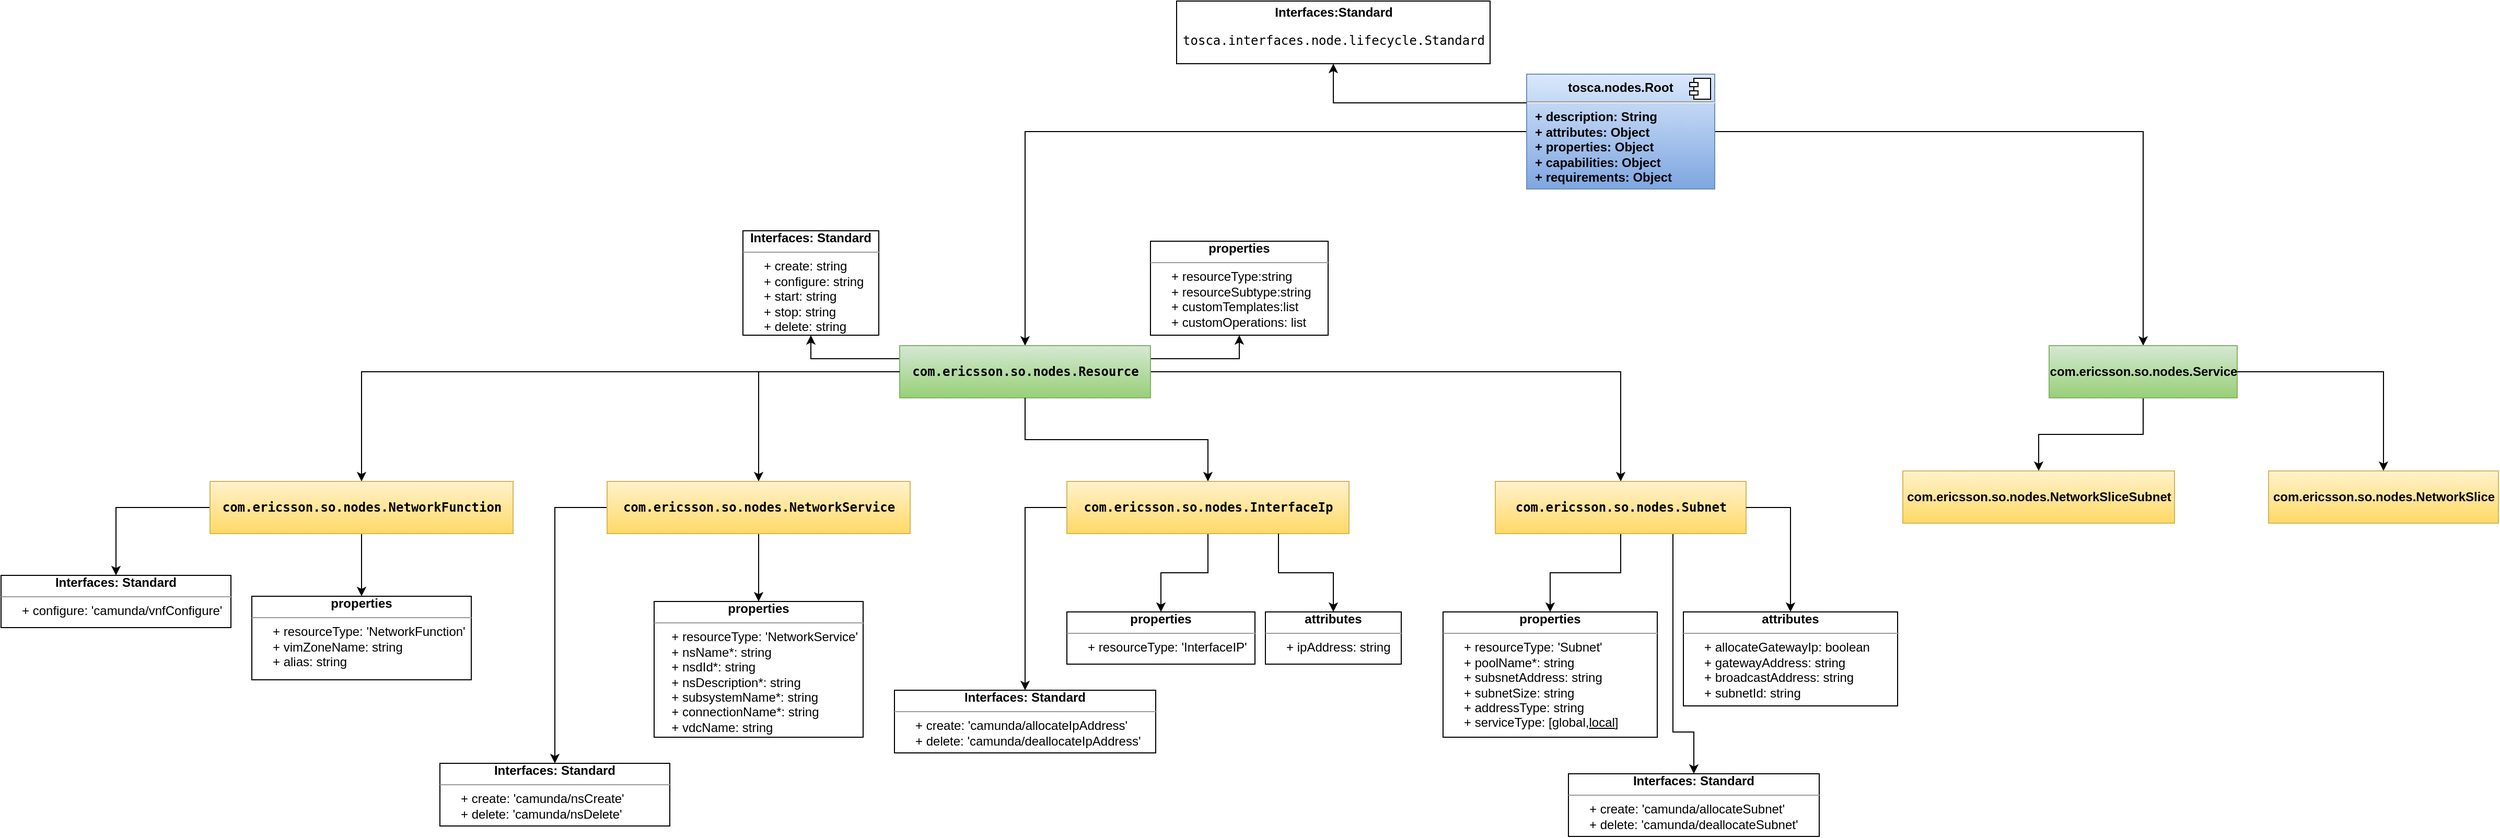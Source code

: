<mxfile version="12.9.13" type="device" pages="2"><diagram id="iTJMaOyMVrKmAojjJZlr" name="Tosca node model"><mxGraphModel dx="4768" dy="4782" grid="1" gridSize="10" guides="1" tooltips="1" connect="1" arrows="1" fold="1" page="1" pageScale="1" pageWidth="850" pageHeight="1100" math="0" shadow="0"><root><mxCell id="DVwK-xwwFE5SSVNPHXlr-0"/><mxCell id="DVwK-xwwFE5SSVNPHXlr-1" parent="DVwK-xwwFE5SSVNPHXlr-0"/><mxCell id="gD7M9Mm-NWBeRr3G83z4-31" value="" style="edgeStyle=orthogonalEdgeStyle;rounded=0;orthogonalLoop=1;jettySize=auto;html=1;" edge="1" parent="DVwK-xwwFE5SSVNPHXlr-1" source="gD7M9Mm-NWBeRr3G83z4-20" target="gD7M9Mm-NWBeRr3G83z4-25"><mxGeometry relative="1" as="geometry"/></mxCell><mxCell id="gD7M9Mm-NWBeRr3G83z4-40" style="edgeStyle=orthogonalEdgeStyle;rounded=0;orthogonalLoop=1;jettySize=auto;html=1;" edge="1" parent="DVwK-xwwFE5SSVNPHXlr-1" source="gD7M9Mm-NWBeRr3G83z4-20" target="gD7M9Mm-NWBeRr3G83z4-39"><mxGeometry relative="1" as="geometry"/></mxCell><mxCell id="gD7M9Mm-NWBeRr3G83z4-20" value="&lt;p style=&quot;margin: 0px ; margin-top: 6px ; text-align: center&quot;&gt;&lt;b&gt;tosca.nodes.Root&lt;br&gt;&lt;/b&gt;&lt;/p&gt;&lt;hr&gt;&lt;p style=&quot;margin: 0px ; margin-left: 8px&quot;&gt;&lt;b&gt;+ description: String&lt;br&gt;+ attributes: Object&lt;/b&gt;&lt;/p&gt;&lt;p style=&quot;margin: 0px ; margin-left: 8px&quot;&gt;&lt;b&gt;+ properties: Object&lt;/b&gt;&lt;/p&gt;&lt;p style=&quot;margin: 0px ; margin-left: 8px&quot;&gt;&lt;b&gt;+ capabilities: Object&lt;/b&gt;&lt;/p&gt;&lt;p style=&quot;margin: 0px ; margin-left: 8px&quot;&gt;&lt;b&gt;+ requirements: Object&lt;/b&gt;&lt;/p&gt;&lt;p style=&quot;margin: 0px ; margin-left: 8px&quot;&gt;&lt;br&gt;&lt;/p&gt;" style="align=left;overflow=fill;html=1;dropTarget=0;fillColor=#dae8fc;strokeColor=#6c8ebf;gradientColor=#7ea6e0;" vertex="1" parent="DVwK-xwwFE5SSVNPHXlr-1"><mxGeometry x="670" y="230" width="180" height="110" as="geometry"/></mxCell><mxCell id="gD7M9Mm-NWBeRr3G83z4-21" value="" style="shape=component;jettyWidth=8;jettyHeight=4;" vertex="1" parent="gD7M9Mm-NWBeRr3G83z4-20"><mxGeometry x="1" width="20" height="20" relative="1" as="geometry"><mxPoint x="-24" y="4" as="offset"/></mxGeometry></mxCell><mxCell id="gD7M9Mm-NWBeRr3G83z4-28" value="" style="edgeStyle=orthogonalEdgeStyle;rounded=0;orthogonalLoop=1;jettySize=auto;html=1;exitX=0;exitY=0.5;exitDx=0;exitDy=0;fontStyle=1" edge="1" parent="DVwK-xwwFE5SSVNPHXlr-1" source="gD7M9Mm-NWBeRr3G83z4-25" target="gD7M9Mm-NWBeRr3G83z4-27"><mxGeometry relative="1" as="geometry"/></mxCell><mxCell id="gD7M9Mm-NWBeRr3G83z4-33" value="" style="edgeStyle=orthogonalEdgeStyle;rounded=0;orthogonalLoop=1;jettySize=auto;html=1;fontStyle=1" edge="1" parent="DVwK-xwwFE5SSVNPHXlr-1" source="gD7M9Mm-NWBeRr3G83z4-25" target="gD7M9Mm-NWBeRr3G83z4-32"><mxGeometry relative="1" as="geometry"/></mxCell><mxCell id="BMvIEEH7aXY31ona4qfT-10" style="edgeStyle=orthogonalEdgeStyle;rounded=0;orthogonalLoop=1;jettySize=auto;html=1;entryX=0.5;entryY=1;entryDx=0;entryDy=0;exitX=1;exitY=0.25;exitDx=0;exitDy=0;fontStyle=1" edge="1" parent="DVwK-xwwFE5SSVNPHXlr-1" source="gD7M9Mm-NWBeRr3G83z4-25" target="BMvIEEH7aXY31ona4qfT-9"><mxGeometry relative="1" as="geometry"/></mxCell><mxCell id="BMvIEEH7aXY31ona4qfT-31" style="edgeStyle=orthogonalEdgeStyle;rounded=0;orthogonalLoop=1;jettySize=auto;html=1;entryX=0.5;entryY=1;entryDx=0;entryDy=0;exitX=0;exitY=0.25;exitDx=0;exitDy=0;" edge="1" parent="DVwK-xwwFE5SSVNPHXlr-1" source="gD7M9Mm-NWBeRr3G83z4-20" target="BMvIEEH7aXY31ona4qfT-29"><mxGeometry relative="1" as="geometry"/></mxCell><mxCell id="BMvIEEH7aXY31ona4qfT-33" style="edgeStyle=orthogonalEdgeStyle;rounded=0;orthogonalLoop=1;jettySize=auto;html=1;entryX=0.5;entryY=1;entryDx=0;entryDy=0;exitX=0;exitY=0.25;exitDx=0;exitDy=0;" edge="1" parent="DVwK-xwwFE5SSVNPHXlr-1" source="gD7M9Mm-NWBeRr3G83z4-25" target="BMvIEEH7aXY31ona4qfT-32"><mxGeometry relative="1" as="geometry"/></mxCell><mxCell id="gD7M9Mm-NWBeRr3G83z4-25" value="&lt;span style=&quot;font-family: monospace&quot;&gt;com.ericsson.so.nodes.Resource&lt;/span&gt;" style="html=1;gradientColor=#97d077;fillColor=#d5e8d4;strokeColor=#82b366;fontStyle=1" vertex="1" parent="DVwK-xwwFE5SSVNPHXlr-1"><mxGeometry x="70" y="490" width="240" height="50" as="geometry"/></mxCell><mxCell id="gD7M9Mm-NWBeRr3G83z4-35" value="" style="edgeStyle=orthogonalEdgeStyle;rounded=0;orthogonalLoop=1;jettySize=auto;html=1;exitX=0.5;exitY=1;exitDx=0;exitDy=0;fontStyle=1" edge="1" parent="DVwK-xwwFE5SSVNPHXlr-1" source="gD7M9Mm-NWBeRr3G83z4-25" target="gD7M9Mm-NWBeRr3G83z4-34"><mxGeometry relative="1" as="geometry"/></mxCell><mxCell id="BMvIEEH7aXY31ona4qfT-21" value="" style="edgeStyle=orthogonalEdgeStyle;rounded=0;orthogonalLoop=1;jettySize=auto;html=1;entryX=0.5;entryY=0;entryDx=0;entryDy=0;" edge="1" parent="DVwK-xwwFE5SSVNPHXlr-1" source="gD7M9Mm-NWBeRr3G83z4-32" target="BMvIEEH7aXY31ona4qfT-17"><mxGeometry relative="1" as="geometry"><mxPoint x="760" y="750" as="targetPoint"/></mxGeometry></mxCell><mxCell id="BMvIEEH7aXY31ona4qfT-41" style="edgeStyle=orthogonalEdgeStyle;rounded=0;orthogonalLoop=1;jettySize=auto;html=1;entryX=0.5;entryY=0;entryDx=0;entryDy=0;" edge="1" parent="DVwK-xwwFE5SSVNPHXlr-1" source="gD7M9Mm-NWBeRr3G83z4-32" target="BMvIEEH7aXY31ona4qfT-39"><mxGeometry relative="1" as="geometry"><Array as="points"><mxPoint x="810" y="860"/><mxPoint x="830" y="860"/></Array></mxGeometry></mxCell><mxCell id="gD7M9Mm-NWBeRr3G83z4-32" value="&lt;span style=&quot;font-family: monospace&quot;&gt;com.ericsson.so.nodes.Subnet&lt;/span&gt;" style="html=1;fontStyle=1;gradientColor=#ffd966;fillColor=#fff2cc;strokeColor=#d6b656;" vertex="1" parent="DVwK-xwwFE5SSVNPHXlr-1"><mxGeometry x="640" y="620" width="240" height="50" as="geometry"/></mxCell><mxCell id="BMvIEEH7aXY31ona4qfT-12" value="" style="edgeStyle=orthogonalEdgeStyle;rounded=0;orthogonalLoop=1;jettySize=auto;html=1;" edge="1" parent="DVwK-xwwFE5SSVNPHXlr-1" source="gD7M9Mm-NWBeRr3G83z4-34" target="BMvIEEH7aXY31ona4qfT-11"><mxGeometry relative="1" as="geometry"/></mxCell><mxCell id="BMvIEEH7aXY31ona4qfT-40" style="edgeStyle=orthogonalEdgeStyle;rounded=0;orthogonalLoop=1;jettySize=auto;html=1;entryX=0.5;entryY=0;entryDx=0;entryDy=0;" edge="1" parent="DVwK-xwwFE5SSVNPHXlr-1" source="gD7M9Mm-NWBeRr3G83z4-34" target="BMvIEEH7aXY31ona4qfT-38"><mxGeometry relative="1" as="geometry"><Array as="points"><mxPoint x="190" y="645"/></Array></mxGeometry></mxCell><mxCell id="gD7M9Mm-NWBeRr3G83z4-34" value="&lt;span style=&quot;font-family: monospace&quot;&gt;com.ericsson.so.nodes.InterfaceIp&lt;/span&gt;" style="html=1;fontStyle=1;gradientColor=#ffd966;fillColor=#fff2cc;strokeColor=#d6b656;" vertex="1" parent="DVwK-xwwFE5SSVNPHXlr-1"><mxGeometry x="230" y="620" width="270" height="50" as="geometry"/></mxCell><mxCell id="gD7M9Mm-NWBeRr3G83z4-30" value="" style="edgeStyle=orthogonalEdgeStyle;rounded=0;orthogonalLoop=1;jettySize=auto;html=1;fontStyle=1" edge="1" parent="DVwK-xwwFE5SSVNPHXlr-1" source="gD7M9Mm-NWBeRr3G83z4-25" target="gD7M9Mm-NWBeRr3G83z4-29"><mxGeometry relative="1" as="geometry"/></mxCell><mxCell id="BMvIEEH7aXY31ona4qfT-14" value="" style="edgeStyle=orthogonalEdgeStyle;rounded=0;orthogonalLoop=1;jettySize=auto;html=1;" edge="1" parent="DVwK-xwwFE5SSVNPHXlr-1" source="gD7M9Mm-NWBeRr3G83z4-27" target="BMvIEEH7aXY31ona4qfT-13"><mxGeometry relative="1" as="geometry"/></mxCell><mxCell id="BMvIEEH7aXY31ona4qfT-37" style="edgeStyle=orthogonalEdgeStyle;rounded=0;orthogonalLoop=1;jettySize=auto;html=1;" edge="1" parent="DVwK-xwwFE5SSVNPHXlr-1" source="gD7M9Mm-NWBeRr3G83z4-27" target="BMvIEEH7aXY31ona4qfT-36"><mxGeometry relative="1" as="geometry"><Array as="points"><mxPoint x="-260" y="645"/></Array></mxGeometry></mxCell><mxCell id="gD7M9Mm-NWBeRr3G83z4-27" value="&lt;span style=&quot;font-family: monospace&quot;&gt;com.ericsson.so.nodes.NetworkService&lt;/span&gt;" style="html=1;fontStyle=1;gradientColor=#ffd966;fillColor=#fff2cc;strokeColor=#d6b656;" vertex="1" parent="DVwK-xwwFE5SSVNPHXlr-1"><mxGeometry x="-210" y="620" width="290" height="50" as="geometry"/></mxCell><mxCell id="BMvIEEH7aXY31ona4qfT-16" value="" style="edgeStyle=orthogonalEdgeStyle;rounded=0;orthogonalLoop=1;jettySize=auto;html=1;" edge="1" parent="DVwK-xwwFE5SSVNPHXlr-1" source="gD7M9Mm-NWBeRr3G83z4-29" target="BMvIEEH7aXY31ona4qfT-15"><mxGeometry relative="1" as="geometry"/></mxCell><mxCell id="BMvIEEH7aXY31ona4qfT-35" style="edgeStyle=orthogonalEdgeStyle;rounded=0;orthogonalLoop=1;jettySize=auto;html=1;entryX=0.5;entryY=0;entryDx=0;entryDy=0;exitX=0;exitY=0.5;exitDx=0;exitDy=0;" edge="1" parent="DVwK-xwwFE5SSVNPHXlr-1" source="gD7M9Mm-NWBeRr3G83z4-29" target="BMvIEEH7aXY31ona4qfT-34"><mxGeometry relative="1" as="geometry"/></mxCell><mxCell id="gD7M9Mm-NWBeRr3G83z4-29" value="&lt;span style=&quot;font-family: monospace&quot;&gt;com.ericsson.so.nodes.NetworkFunction&lt;/span&gt;" style="html=1;fontStyle=1;gradientColor=#ffd966;fillColor=#fff2cc;strokeColor=#d6b656;" vertex="1" parent="DVwK-xwwFE5SSVNPHXlr-1"><mxGeometry x="-590" y="620" width="290" height="50" as="geometry"/></mxCell><mxCell id="gD7M9Mm-NWBeRr3G83z4-42" value="" style="edgeStyle=orthogonalEdgeStyle;rounded=0;orthogonalLoop=1;jettySize=auto;html=1;exitX=0.5;exitY=1;exitDx=0;exitDy=0;fontStyle=1" edge="1" parent="DVwK-xwwFE5SSVNPHXlr-1" source="gD7M9Mm-NWBeRr3G83z4-39" target="gD7M9Mm-NWBeRr3G83z4-41"><mxGeometry relative="1" as="geometry"/></mxCell><mxCell id="gD7M9Mm-NWBeRr3G83z4-39" value="com.ericsson.so.nodes.Service" style="html=1;fontStyle=1;gradientColor=#97d077;fillColor=#d5e8d4;strokeColor=#82b366;" vertex="1" parent="DVwK-xwwFE5SSVNPHXlr-1"><mxGeometry x="1170" y="490" width="180" height="50" as="geometry"/></mxCell><mxCell id="gD7M9Mm-NWBeRr3G83z4-44" value="" style="edgeStyle=orthogonalEdgeStyle;rounded=0;orthogonalLoop=1;jettySize=auto;html=1;exitX=1;exitY=0.5;exitDx=0;exitDy=0;fontStyle=1" edge="1" parent="DVwK-xwwFE5SSVNPHXlr-1" source="gD7M9Mm-NWBeRr3G83z4-39" target="gD7M9Mm-NWBeRr3G83z4-43"><mxGeometry relative="1" as="geometry"/></mxCell><mxCell id="gD7M9Mm-NWBeRr3G83z4-41" value="com.ericsson.so.nodes.NetworkSliceSubnet" style="html=1;fontStyle=1;gradientColor=#ffd966;fillColor=#fff2cc;strokeColor=#d6b656;" vertex="1" parent="DVwK-xwwFE5SSVNPHXlr-1"><mxGeometry x="1030" y="610" width="260" height="50" as="geometry"/></mxCell><mxCell id="gD7M9Mm-NWBeRr3G83z4-43" value="com.ericsson.so.nodes.NetworkSlice" style="html=1;fontStyle=1;gradientColor=#ffd966;fillColor=#fff2cc;strokeColor=#d6b656;" vertex="1" parent="DVwK-xwwFE5SSVNPHXlr-1"><mxGeometry x="1380" y="610" width="220" height="50" as="geometry"/></mxCell><mxCell id="BMvIEEH7aXY31ona4qfT-9" value="&lt;div style=&quot;text-align: center&quot;&gt;&lt;b&gt;properties&lt;/b&gt;&lt;/div&gt;&lt;hr size=&quot;1&quot;&gt;&lt;span&gt;&amp;nbsp; &amp;nbsp; &amp;nbsp; + resourceType:string&lt;/span&gt;&lt;br&gt;&lt;span&gt;&amp;nbsp; &amp;nbsp; &amp;nbsp; + resourceSubtype:string&lt;/span&gt;&lt;br&gt;&lt;span&gt;&amp;nbsp; &amp;nbsp; &amp;nbsp; + customTemplates:list&lt;br&gt;&lt;/span&gt;&lt;span&gt;&amp;nbsp; &amp;nbsp; &amp;nbsp; + customOperations: list&lt;/span&gt;&lt;span&gt;&lt;br&gt;&lt;/span&gt;" style="verticalAlign=top;align=left;overflow=fill;fontSize=12;fontFamily=Helvetica;html=1;" vertex="1" parent="DVwK-xwwFE5SSVNPHXlr-1"><mxGeometry x="310" y="390" width="170" height="90" as="geometry"/></mxCell><mxCell id="BMvIEEH7aXY31ona4qfT-26" value="" style="edgeStyle=orthogonalEdgeStyle;rounded=0;orthogonalLoop=1;jettySize=auto;html=1;exitX=0.75;exitY=1;exitDx=0;exitDy=0;" edge="1" parent="DVwK-xwwFE5SSVNPHXlr-1" source="gD7M9Mm-NWBeRr3G83z4-34" target="BMvIEEH7aXY31ona4qfT-25"><mxGeometry relative="1" as="geometry"/></mxCell><mxCell id="BMvIEEH7aXY31ona4qfT-11" value="&lt;div style=&quot;text-align: center&quot;&gt;&lt;b&gt;properties&lt;/b&gt;&lt;/div&gt;&lt;hr size=&quot;1&quot;&gt;&lt;span&gt;&amp;nbsp; &amp;nbsp; &amp;nbsp; + resourceType: '&lt;/span&gt;&lt;span&gt;InterfaceIP&lt;/span&gt;&lt;span&gt;'&lt;/span&gt;&lt;br&gt;&lt;span&gt;&lt;br&gt;&lt;/span&gt;" style="verticalAlign=top;align=left;overflow=fill;fontSize=12;fontFamily=Helvetica;html=1;" vertex="1" parent="DVwK-xwwFE5SSVNPHXlr-1"><mxGeometry x="230" y="745" width="180" height="50" as="geometry"/></mxCell><mxCell id="BMvIEEH7aXY31ona4qfT-25" value="&lt;div style=&quot;text-align: center&quot;&gt;&lt;b&gt;attributes&lt;/b&gt;&lt;/div&gt;&lt;hr size=&quot;1&quot;&gt;&lt;span&gt;&amp;nbsp; &amp;nbsp; &amp;nbsp; +&amp;nbsp;&lt;/span&gt;&lt;span&gt;ipAddress&lt;/span&gt;&lt;span&gt;: string&lt;/span&gt;&lt;br&gt;&lt;span&gt;&lt;br&gt;&lt;/span&gt;" style="verticalAlign=top;align=left;overflow=fill;fontSize=12;fontFamily=Helvetica;html=1;" vertex="1" parent="DVwK-xwwFE5SSVNPHXlr-1"><mxGeometry x="420" y="745" width="130" height="50" as="geometry"/></mxCell><mxCell id="BMvIEEH7aXY31ona4qfT-13" value="&lt;div style=&quot;text-align: center&quot;&gt;&lt;b&gt;properties&lt;/b&gt;&lt;/div&gt;&lt;hr size=&quot;1&quot;&gt;&lt;span&gt;&amp;nbsp; &amp;nbsp; &amp;nbsp;&lt;/span&gt;&lt;span&gt;+ resourceType:&lt;/span&gt;&lt;span&gt;&amp;nbsp;'NetworkService'&lt;br&gt;&lt;/span&gt;&lt;span&gt;&amp;nbsp; &amp;nbsp; &amp;nbsp;+ nsName*:&lt;/span&gt;&lt;span&gt;&amp;nbsp;string&lt;br&gt;&lt;/span&gt;&lt;span&gt;&amp;nbsp; &amp;nbsp; &amp;nbsp;+ nsdId*:&lt;/span&gt;&lt;span&gt;&amp;nbsp;string&lt;br&gt;&lt;/span&gt;&lt;span&gt;&amp;nbsp; &amp;nbsp; &amp;nbsp;+ nsDescription*:&lt;/span&gt;&lt;span&gt;&amp;nbsp;string&lt;br&gt;&lt;/span&gt;&lt;span&gt;&amp;nbsp; &amp;nbsp; &amp;nbsp;+ subsystemName*:&lt;/span&gt;&lt;span&gt;&amp;nbsp;string&lt;br&gt;&lt;/span&gt;&lt;span&gt;&amp;nbsp; &amp;nbsp; &amp;nbsp;+ connectionName*:&lt;/span&gt;&lt;span&gt;&amp;nbsp;string&lt;br&gt;&lt;/span&gt;&lt;span&gt;&amp;nbsp; &amp;nbsp; &amp;nbsp;+ vdcName:&lt;/span&gt;&lt;span&gt;&amp;nbsp;string&lt;/span&gt;&lt;span&gt;&lt;br&gt;&lt;/span&gt;" style="verticalAlign=top;align=left;overflow=fill;fontSize=12;fontFamily=Helvetica;html=1;" vertex="1" parent="DVwK-xwwFE5SSVNPHXlr-1"><mxGeometry x="-165" y="735" width="200" height="130" as="geometry"/></mxCell><mxCell id="BMvIEEH7aXY31ona4qfT-15" value="&lt;div style=&quot;text-align: center&quot;&gt;&lt;b&gt;properties&lt;/b&gt;&lt;/div&gt;&lt;hr size=&quot;1&quot;&gt;&amp;nbsp; &amp;nbsp; &amp;nbsp; + resourceType: 'NetworkFunction'&lt;br&gt;&amp;nbsp; &amp;nbsp; &amp;nbsp; + vimZoneName: string&lt;br&gt;&amp;nbsp; &amp;nbsp; &amp;nbsp; + alias: string&lt;span&gt;&lt;br&gt;&lt;/span&gt;" style="verticalAlign=top;align=left;overflow=fill;fontSize=12;fontFamily=Helvetica;html=1;" vertex="1" parent="DVwK-xwwFE5SSVNPHXlr-1"><mxGeometry x="-550" y="730" width="210" height="80" as="geometry"/></mxCell><mxCell id="BMvIEEH7aXY31ona4qfT-28" value="" style="edgeStyle=orthogonalEdgeStyle;rounded=0;orthogonalLoop=1;jettySize=auto;html=1;exitX=1;exitY=0.5;exitDx=0;exitDy=0;" edge="1" parent="DVwK-xwwFE5SSVNPHXlr-1" source="gD7M9Mm-NWBeRr3G83z4-32" target="BMvIEEH7aXY31ona4qfT-27"><mxGeometry relative="1" as="geometry"/></mxCell><mxCell id="BMvIEEH7aXY31ona4qfT-17" value="&lt;div style=&quot;text-align: center&quot;&gt;&lt;b&gt;properties&lt;/b&gt;&lt;/div&gt;&lt;hr size=&quot;1&quot;&gt;&lt;span&gt;&amp;nbsp; &amp;nbsp; &amp;nbsp; + resourceType: 'Subnet'&lt;/span&gt;&lt;br&gt;&lt;span&gt;&amp;nbsp; &amp;nbsp; &amp;nbsp; + poolName*: string&lt;/span&gt;&lt;br&gt;&lt;span&gt;&amp;nbsp; &amp;nbsp; &amp;nbsp; + subsnetAddress: string&lt;br&gt;&lt;/span&gt;&lt;span&gt;&amp;nbsp; &amp;nbsp; &amp;nbsp; + subnetSize: string&lt;br&gt;&lt;/span&gt;&amp;nbsp; &amp;nbsp; &amp;nbsp; + addressType: string&lt;br&gt;&amp;nbsp; &amp;nbsp; &amp;nbsp; + serviceType: [global,&lt;u&gt;local&lt;/u&gt;]&lt;span&gt;&lt;br&gt;&lt;/span&gt;" style="verticalAlign=top;align=left;overflow=fill;fontSize=12;fontFamily=Helvetica;html=1;" vertex="1" parent="DVwK-xwwFE5SSVNPHXlr-1"><mxGeometry x="590" y="745" width="205" height="120" as="geometry"/></mxCell><mxCell id="BMvIEEH7aXY31ona4qfT-27" value="&lt;div style=&quot;text-align: center&quot;&gt;&lt;b&gt;attributes&lt;/b&gt;&lt;/div&gt;&lt;hr size=&quot;1&quot;&gt;&lt;span&gt;&amp;nbsp; &amp;nbsp; &amp;nbsp; +&amp;nbsp;&lt;/span&gt;&lt;span&gt;allocateGatewayIp&lt;/span&gt;&lt;span&gt;: boolean&lt;/span&gt;&lt;br&gt;&lt;span&gt;&amp;nbsp; &amp;nbsp; &amp;nbsp; + gatewayAddress: string&lt;/span&gt;&lt;br&gt;&lt;span&gt;&amp;nbsp; &amp;nbsp; &amp;nbsp; + broadcastAddress: string&lt;br&gt;&lt;/span&gt;&lt;span&gt;&amp;nbsp; &amp;nbsp; &amp;nbsp; + subnetId: string&lt;/span&gt;&lt;span&gt;&lt;br&gt;&lt;/span&gt;" style="verticalAlign=top;align=left;overflow=fill;fontSize=12;fontFamily=Helvetica;html=1;" vertex="1" parent="DVwK-xwwFE5SSVNPHXlr-1"><mxGeometry x="820" y="745" width="205" height="90" as="geometry"/></mxCell><mxCell id="BMvIEEH7aXY31ona4qfT-29" value="&lt;b&gt;Interfaces:Standard&lt;br&gt;&lt;/b&gt;&lt;pre style=&quot;overflow-wrap: break-word&quot;&gt;tosca.interfaces.node.lifecycle.Standard&lt;/pre&gt;" style="html=1;" vertex="1" parent="DVwK-xwwFE5SSVNPHXlr-1"><mxGeometry x="335" y="160" width="300" height="60" as="geometry"/></mxCell><mxCell id="BMvIEEH7aXY31ona4qfT-32" value="&lt;div style=&quot;text-align: center&quot;&gt;&lt;b&gt;Interfaces: Standard&lt;/b&gt;&lt;/div&gt;&lt;hr size=&quot;1&quot;&gt;&amp;nbsp; &amp;nbsp; &amp;nbsp; + create: string&lt;br&gt;&amp;nbsp; &amp;nbsp; &amp;nbsp; + configure: string&lt;br&gt;&amp;nbsp; &amp;nbsp; &amp;nbsp; + start: string&lt;br&gt;&amp;nbsp; &amp;nbsp; &amp;nbsp; + stop: string&lt;br&gt;&amp;nbsp; &amp;nbsp; &amp;nbsp; + delete: string&lt;span&gt;&lt;br&gt;&lt;/span&gt;" style="verticalAlign=top;align=left;overflow=fill;fontSize=12;fontFamily=Helvetica;html=1;" vertex="1" parent="DVwK-xwwFE5SSVNPHXlr-1"><mxGeometry x="-80" y="380" width="130" height="100" as="geometry"/></mxCell><mxCell id="BMvIEEH7aXY31ona4qfT-34" value="&lt;div style=&quot;text-align: center&quot;&gt;&lt;b&gt;Interfaces: Standard&lt;/b&gt;&lt;/div&gt;&lt;hr size=&quot;1&quot;&gt;&amp;nbsp; &amp;nbsp; &amp;nbsp; + configure:&amp;nbsp;&lt;span&gt;'camunda/vnfConfigure'&lt;/span&gt;&lt;br&gt;&lt;span&gt;&lt;br&gt;&lt;/span&gt;" style="verticalAlign=top;align=left;overflow=fill;fontSize=12;fontFamily=Helvetica;html=1;" vertex="1" parent="DVwK-xwwFE5SSVNPHXlr-1"><mxGeometry x="-790" y="710" width="220" height="50" as="geometry"/></mxCell><mxCell id="BMvIEEH7aXY31ona4qfT-36" value="&lt;div style=&quot;text-align: center&quot;&gt;&lt;b&gt;Interfaces: Standard&lt;/b&gt;&lt;/div&gt;&lt;hr size=&quot;1&quot;&gt;&amp;nbsp; &amp;nbsp; &amp;nbsp; + create:&amp;nbsp;&lt;span&gt;'camunda/nsCreate'&lt;br&gt;&lt;/span&gt;&amp;nbsp; &amp;nbsp; &amp;nbsp; + delete:&amp;nbsp;'camunda/nsDelete'&lt;br&gt;&lt;span&gt;&lt;br&gt;&lt;/span&gt;" style="verticalAlign=top;align=left;overflow=fill;fontSize=12;fontFamily=Helvetica;html=1;" vertex="1" parent="DVwK-xwwFE5SSVNPHXlr-1"><mxGeometry x="-370" y="890" width="220" height="60" as="geometry"/></mxCell><mxCell id="BMvIEEH7aXY31ona4qfT-38" value="&lt;div style=&quot;text-align: center&quot;&gt;&lt;b&gt;Interfaces: Standard&lt;/b&gt;&lt;/div&gt;&lt;hr size=&quot;1&quot;&gt;&amp;nbsp; &amp;nbsp; &amp;nbsp; + create:&amp;nbsp;&lt;span&gt;'camunda/&lt;/span&gt;&lt;span&gt;allocateIpAddress&lt;/span&gt;&lt;span&gt;'&lt;/span&gt;&lt;br&gt;&amp;nbsp; &amp;nbsp; &amp;nbsp; + delete:&amp;nbsp;'camunda/&lt;span&gt;deallocateIpAddress&lt;/span&gt;&lt;span&gt;'&lt;/span&gt;&lt;br&gt;&lt;span&gt;&lt;br&gt;&lt;/span&gt;" style="verticalAlign=top;align=left;overflow=fill;fontSize=12;fontFamily=Helvetica;html=1;" vertex="1" parent="DVwK-xwwFE5SSVNPHXlr-1"><mxGeometry x="65" y="820" width="250" height="60" as="geometry"/></mxCell><mxCell id="BMvIEEH7aXY31ona4qfT-39" value="&lt;div style=&quot;text-align: center&quot;&gt;&lt;b&gt;Interfaces: Standard&lt;/b&gt;&lt;/div&gt;&lt;hr size=&quot;1&quot;&gt;&amp;nbsp; &amp;nbsp; &amp;nbsp; + create:&amp;nbsp;&lt;span&gt;'camunda/&lt;/span&gt;&lt;span&gt;allocateSubnet&lt;/span&gt;&lt;span&gt;'&lt;/span&gt;&lt;br&gt;&amp;nbsp; &amp;nbsp; &amp;nbsp; + delete:&amp;nbsp;'camunda/&lt;span&gt;deallocateSubnet&lt;/span&gt;&lt;span&gt;'&lt;/span&gt;&lt;br&gt;&lt;span&gt;&lt;br&gt;&lt;/span&gt;" style="verticalAlign=top;align=left;overflow=fill;fontSize=12;fontFamily=Helvetica;html=1;" vertex="1" parent="DVwK-xwwFE5SSVNPHXlr-1"><mxGeometry x="710" y="900" width="240" height="60" as="geometry"/></mxCell></root></mxGraphModel></diagram><diagram id="0SBZlqyBsTLljzUf2T72" name="Tosca data model"><mxGraphModel dx="1332" dy="1626" grid="1" gridSize="10" guides="1" tooltips="1" connect="1" arrows="1" fold="1" page="1" pageScale="1" pageWidth="850" pageHeight="1100" math="0" shadow="0"><root><mxCell id="y9FUhU3M1jBaOkq6JZDS-0"/><mxCell id="y9FUhU3M1jBaOkq6JZDS-1" parent="y9FUhU3M1jBaOkq6JZDS-0"/></root></mxGraphModel></diagram></mxfile>